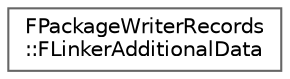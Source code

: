 digraph "Graphical Class Hierarchy"
{
 // INTERACTIVE_SVG=YES
 // LATEX_PDF_SIZE
  bgcolor="transparent";
  edge [fontname=Helvetica,fontsize=10,labelfontname=Helvetica,labelfontsize=10];
  node [fontname=Helvetica,fontsize=10,shape=box,height=0.2,width=0.4];
  rankdir="LR";
  Node0 [id="Node000000",label="FPackageWriterRecords\l::FLinkerAdditionalData",height=0.2,width=0.4,color="grey40", fillcolor="white", style="filled",URL="$d6/ddc/structFPackageWriterRecords_1_1FLinkerAdditionalData.html",tooltip=" "];
}
